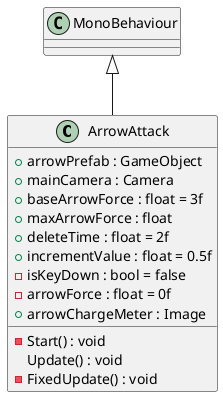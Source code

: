 @startuml
class ArrowAttack {
    + arrowPrefab : GameObject
    + mainCamera : Camera
    + baseArrowForce : float = 3f
    + maxArrowForce : float
    + deleteTime : float = 2f
    + incrementValue : float = 0.5f
    - isKeyDown : bool = false
    - arrowForce : float = 0f
    + arrowChargeMeter : Image
    - Start() : void
    Update() : void
    - FixedUpdate() : void
}
MonoBehaviour <|-- ArrowAttack
@enduml
